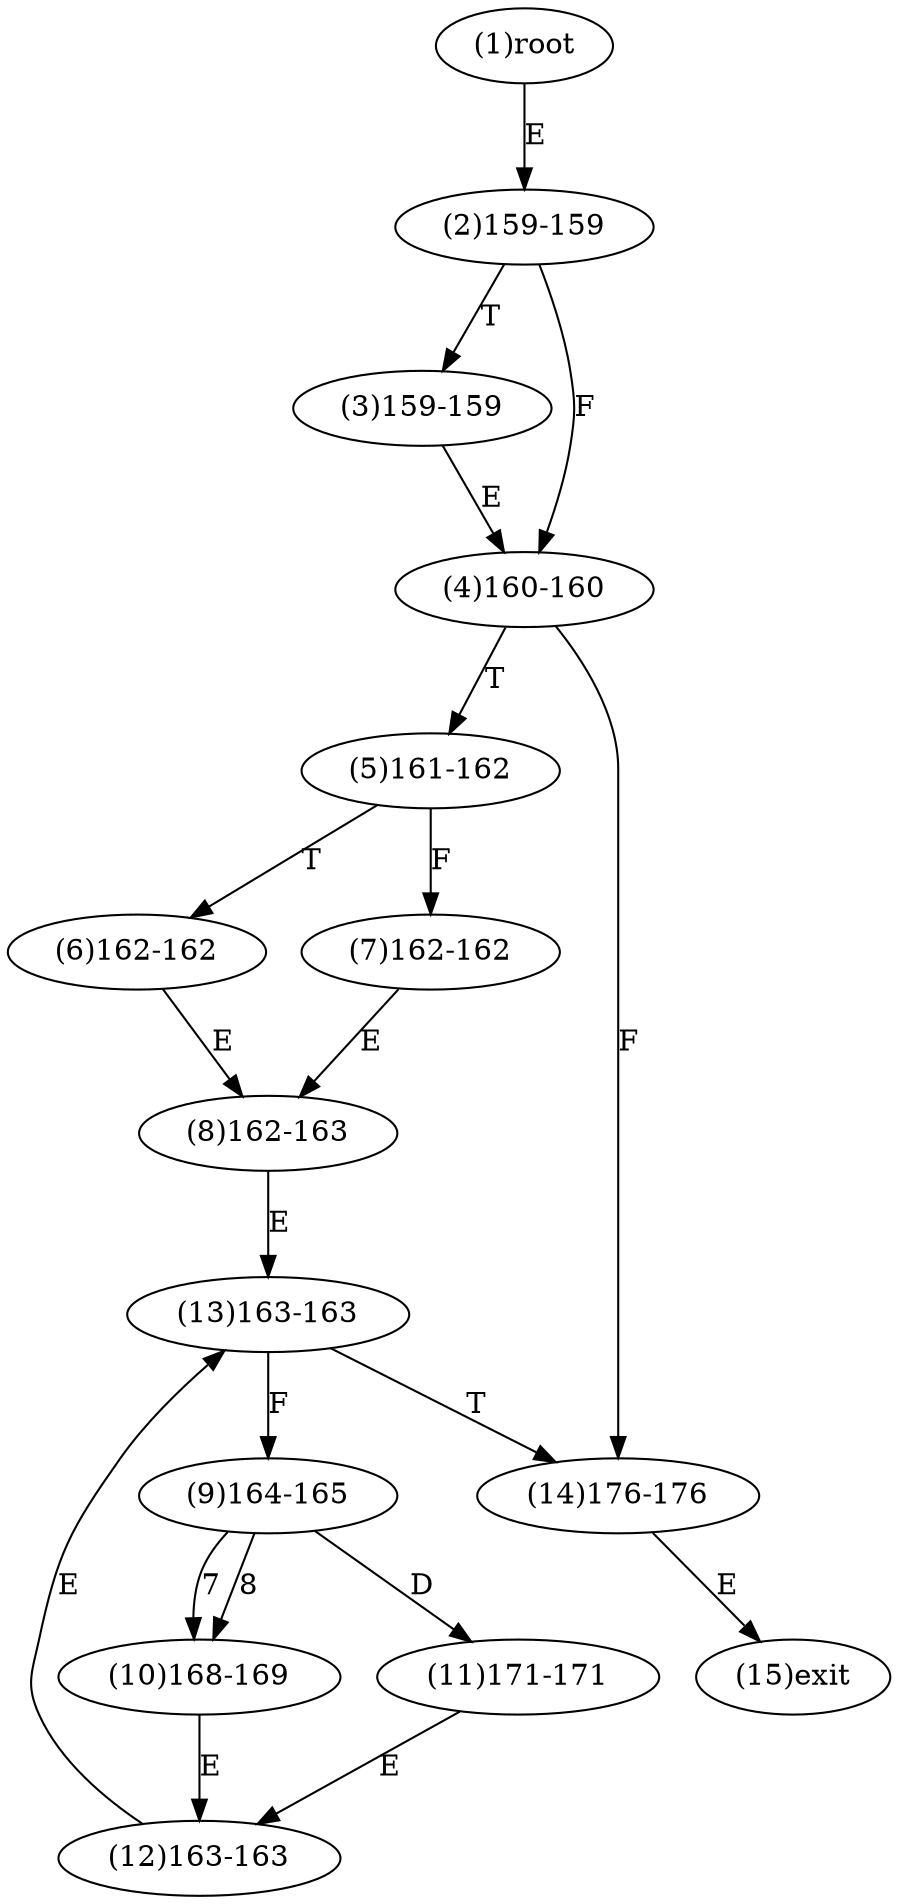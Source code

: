 digraph "" { 
1[ label="(1)root"];
2[ label="(2)159-159"];
3[ label="(3)159-159"];
4[ label="(4)160-160"];
5[ label="(5)161-162"];
6[ label="(6)162-162"];
7[ label="(7)162-162"];
8[ label="(8)162-163"];
9[ label="(9)164-165"];
10[ label="(10)168-169"];
11[ label="(11)171-171"];
12[ label="(12)163-163"];
13[ label="(13)163-163"];
14[ label="(14)176-176"];
15[ label="(15)exit"];
1->2[ label="E"];
2->4[ label="F"];
2->3[ label="T"];
3->4[ label="E"];
4->14[ label="F"];
4->5[ label="T"];
5->7[ label="F"];
5->6[ label="T"];
6->8[ label="E"];
7->8[ label="E"];
8->13[ label="E"];
9->10[ label="7"];
9->10[ label="8"];
9->11[ label="D"];
10->12[ label="E"];
11->12[ label="E"];
12->13[ label="E"];
13->9[ label="F"];
13->14[ label="T"];
14->15[ label="E"];
}